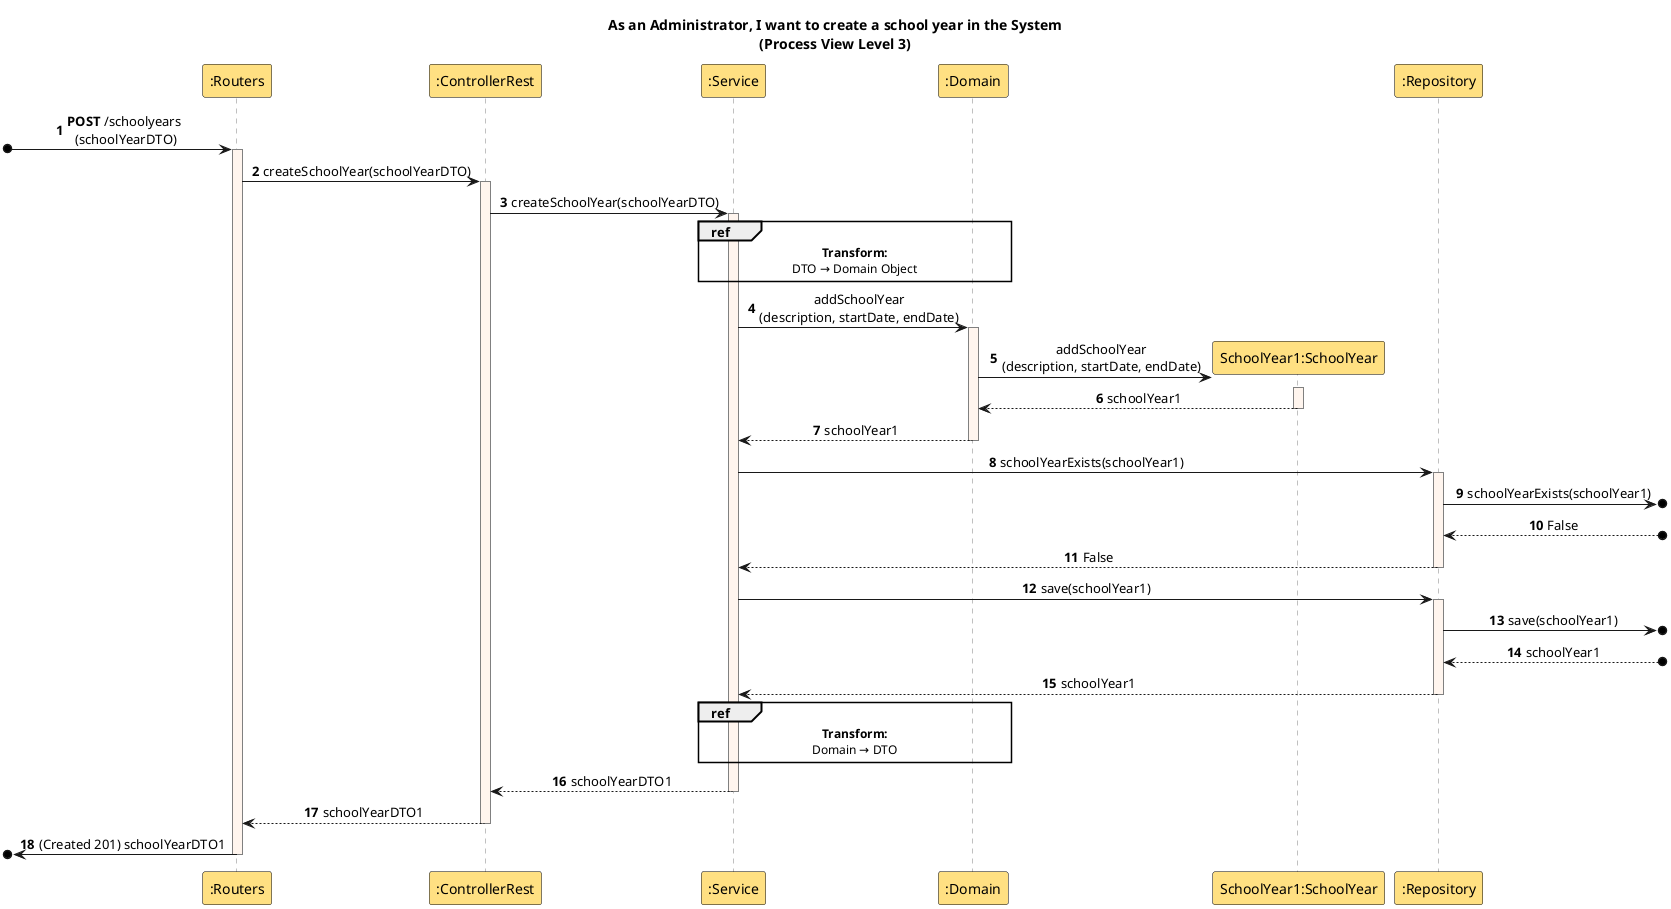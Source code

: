 @startuml

autonumber
skinparam {
  SequenceLifeLineBorderColor gray
  SequenceParticipantBorderColor black
  DefaultTextAlignment center
}

title As an Administrator, I want to create a school year in the System\n(Process View Level 3)

participant ":Routers" as Routers #ffe082
participant ":ControllerRest" as C #ffe082
participant ":Service" as S #ffe082
participant ":Domain" as D #ffe082
participant "SchoolYear1:SchoolYear" as SY #ffe082
participant ":Repository" as R #ffe082

[o-> Routers: **POST** /schoolyears \n(schoolYearDTO)
activate Routers #seashell
Routers -> C: createSchoolYear(schoolYearDTO)
activate C #seashell
C -> S: createSchoolYear(schoolYearDTO)
activate S #seashell

ref over S, D
**Transform:**
DTO → Domain Object
end ref

S -> D: addSchoolYear\n(description, startDate, endDate)
activate D #seashell
D -> SY**: addSchoolYear\n(description, startDate, endDate)
activate SY #seashell
SY --> D: schoolYear1
deactivate SY
D --> S: schoolYear1
deactivate D #seashell

S -> R: schoolYearExists(schoolYear1)
activate R #seashell
R ->o]: schoolYearExists(schoolYear1)

R<--o]: False

R --> S: False
deactivate R #seashell

S -> R: save(schoolYear1)
activate R #seashell
R ->o]: save(schoolYear1)

R<--o]: schoolYear1

R --> S: schoolYear1
deactivate R #seashell

ref over S, D
**Transform:**
Domain → DTO
end ref

S --> C: schoolYearDTO1
deactivate S #seashell
C --> Routers: schoolYearDTO1
deactivate C #seashell
[o<- Routers: (Created 201) schoolYearDTO1
deactivate Routers #seashell

@enduml
